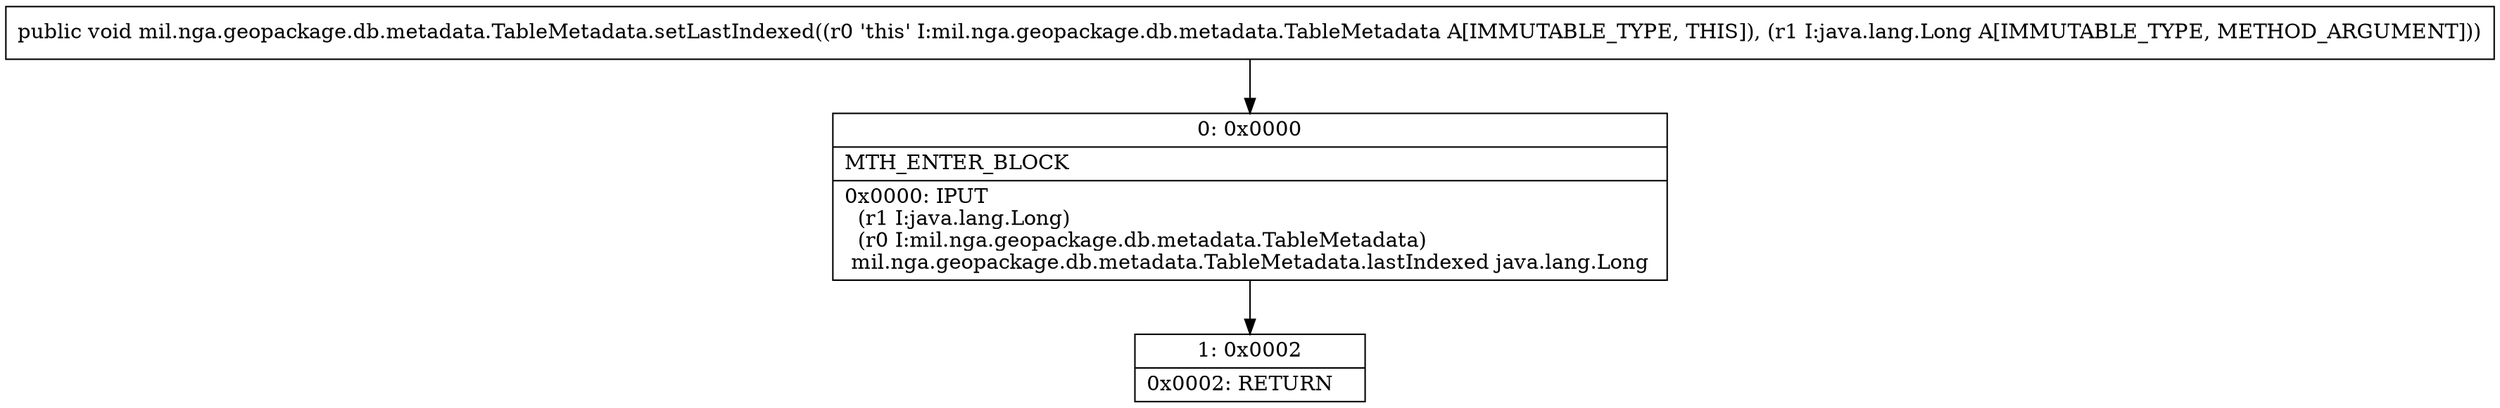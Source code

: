 digraph "CFG formil.nga.geopackage.db.metadata.TableMetadata.setLastIndexed(Ljava\/lang\/Long;)V" {
Node_0 [shape=record,label="{0\:\ 0x0000|MTH_ENTER_BLOCK\l|0x0000: IPUT  \l  (r1 I:java.lang.Long)\l  (r0 I:mil.nga.geopackage.db.metadata.TableMetadata)\l mil.nga.geopackage.db.metadata.TableMetadata.lastIndexed java.lang.Long \l}"];
Node_1 [shape=record,label="{1\:\ 0x0002|0x0002: RETURN   \l}"];
MethodNode[shape=record,label="{public void mil.nga.geopackage.db.metadata.TableMetadata.setLastIndexed((r0 'this' I:mil.nga.geopackage.db.metadata.TableMetadata A[IMMUTABLE_TYPE, THIS]), (r1 I:java.lang.Long A[IMMUTABLE_TYPE, METHOD_ARGUMENT])) }"];
MethodNode -> Node_0;
Node_0 -> Node_1;
}

